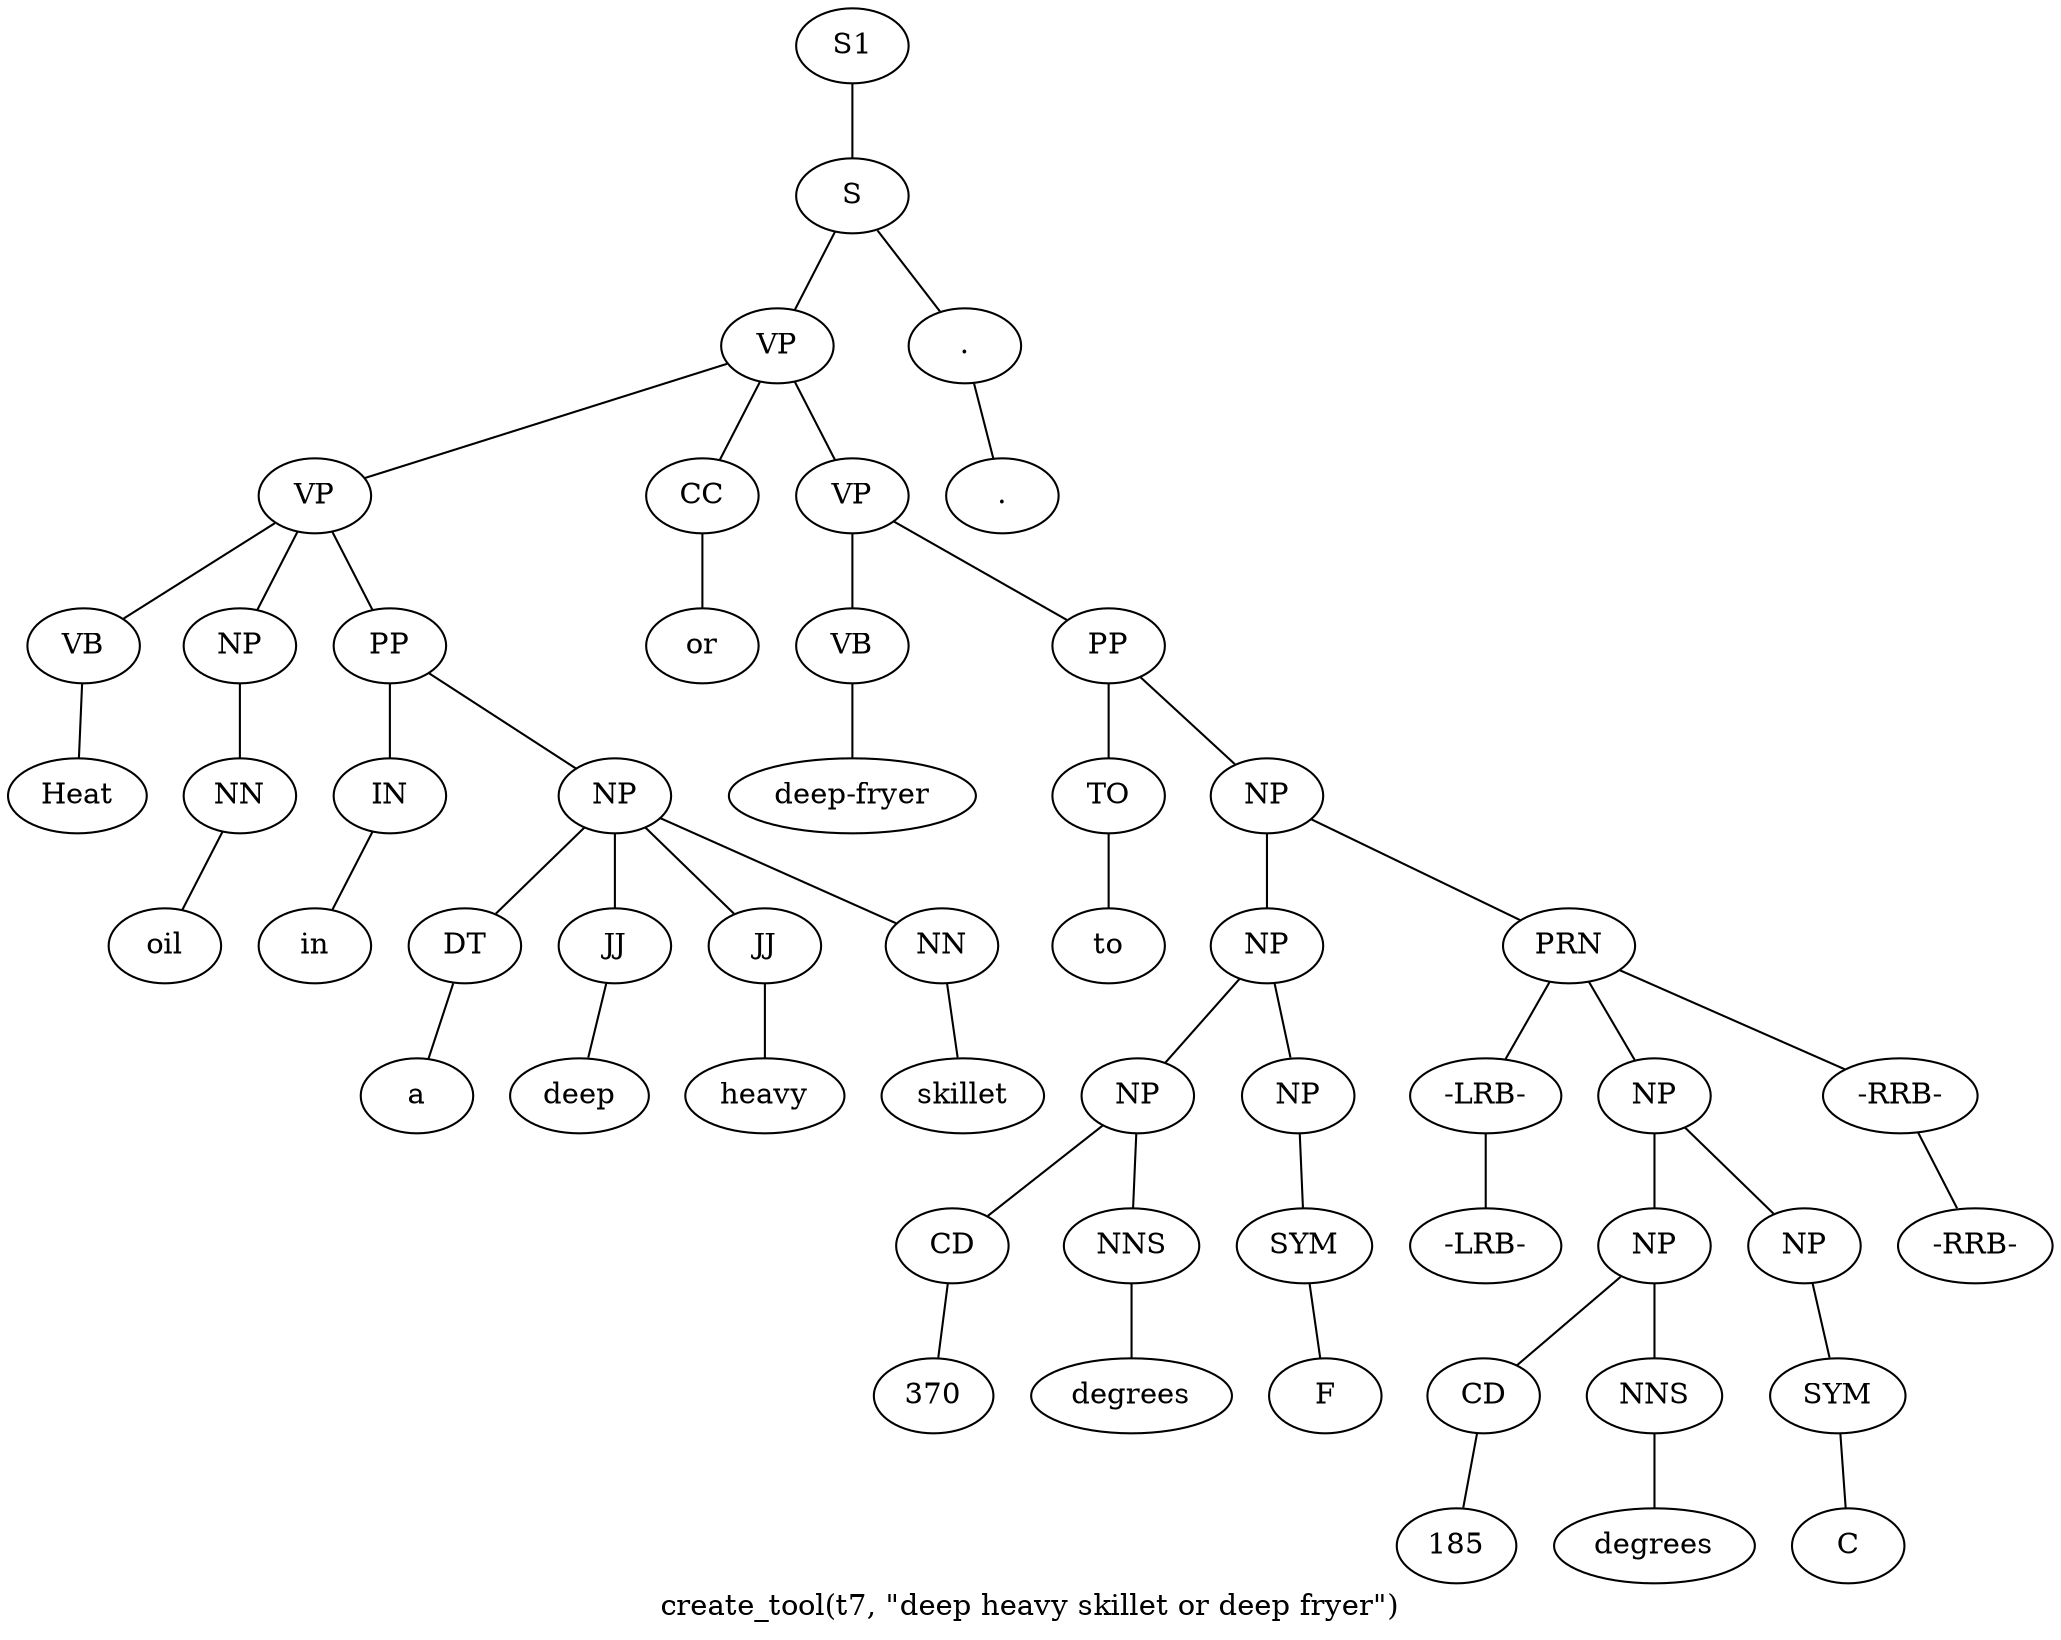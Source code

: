 graph SyntaxGraph {
	label = "create_tool(t7, \"deep heavy skillet or deep fryer\")";
	Node0 [label="S1"];
	Node1 [label="S"];
	Node2 [label="VP"];
	Node3 [label="VP"];
	Node4 [label="VB"];
	Node5 [label="Heat"];
	Node6 [label="NP"];
	Node7 [label="NN"];
	Node8 [label="oil"];
	Node9 [label="PP"];
	Node10 [label="IN"];
	Node11 [label="in"];
	Node12 [label="NP"];
	Node13 [label="DT"];
	Node14 [label="a"];
	Node15 [label="JJ"];
	Node16 [label="deep"];
	Node17 [label="JJ"];
	Node18 [label="heavy"];
	Node19 [label="NN"];
	Node20 [label="skillet"];
	Node21 [label="CC"];
	Node22 [label="or"];
	Node23 [label="VP"];
	Node24 [label="VB"];
	Node25 [label="deep-fryer"];
	Node26 [label="PP"];
	Node27 [label="TO"];
	Node28 [label="to"];
	Node29 [label="NP"];
	Node30 [label="NP"];
	Node31 [label="NP"];
	Node32 [label="CD"];
	Node33 [label="370"];
	Node34 [label="NNS"];
	Node35 [label="degrees"];
	Node36 [label="NP"];
	Node37 [label="SYM"];
	Node38 [label="F"];
	Node39 [label="PRN"];
	Node40 [label="-LRB-"];
	Node41 [label="-LRB-"];
	Node42 [label="NP"];
	Node43 [label="NP"];
	Node44 [label="CD"];
	Node45 [label="185"];
	Node46 [label="NNS"];
	Node47 [label="degrees"];
	Node48 [label="NP"];
	Node49 [label="SYM"];
	Node50 [label="C"];
	Node51 [label="-RRB-"];
	Node52 [label="-RRB-"];
	Node53 [label="."];
	Node54 [label="."];

	Node0 -- Node1;
	Node1 -- Node2;
	Node1 -- Node53;
	Node2 -- Node3;
	Node2 -- Node21;
	Node2 -- Node23;
	Node3 -- Node4;
	Node3 -- Node6;
	Node3 -- Node9;
	Node4 -- Node5;
	Node6 -- Node7;
	Node7 -- Node8;
	Node9 -- Node10;
	Node9 -- Node12;
	Node10 -- Node11;
	Node12 -- Node13;
	Node12 -- Node15;
	Node12 -- Node17;
	Node12 -- Node19;
	Node13 -- Node14;
	Node15 -- Node16;
	Node17 -- Node18;
	Node19 -- Node20;
	Node21 -- Node22;
	Node23 -- Node24;
	Node23 -- Node26;
	Node24 -- Node25;
	Node26 -- Node27;
	Node26 -- Node29;
	Node27 -- Node28;
	Node29 -- Node30;
	Node29 -- Node39;
	Node30 -- Node31;
	Node30 -- Node36;
	Node31 -- Node32;
	Node31 -- Node34;
	Node32 -- Node33;
	Node34 -- Node35;
	Node36 -- Node37;
	Node37 -- Node38;
	Node39 -- Node40;
	Node39 -- Node42;
	Node39 -- Node51;
	Node40 -- Node41;
	Node42 -- Node43;
	Node42 -- Node48;
	Node43 -- Node44;
	Node43 -- Node46;
	Node44 -- Node45;
	Node46 -- Node47;
	Node48 -- Node49;
	Node49 -- Node50;
	Node51 -- Node52;
	Node53 -- Node54;
}